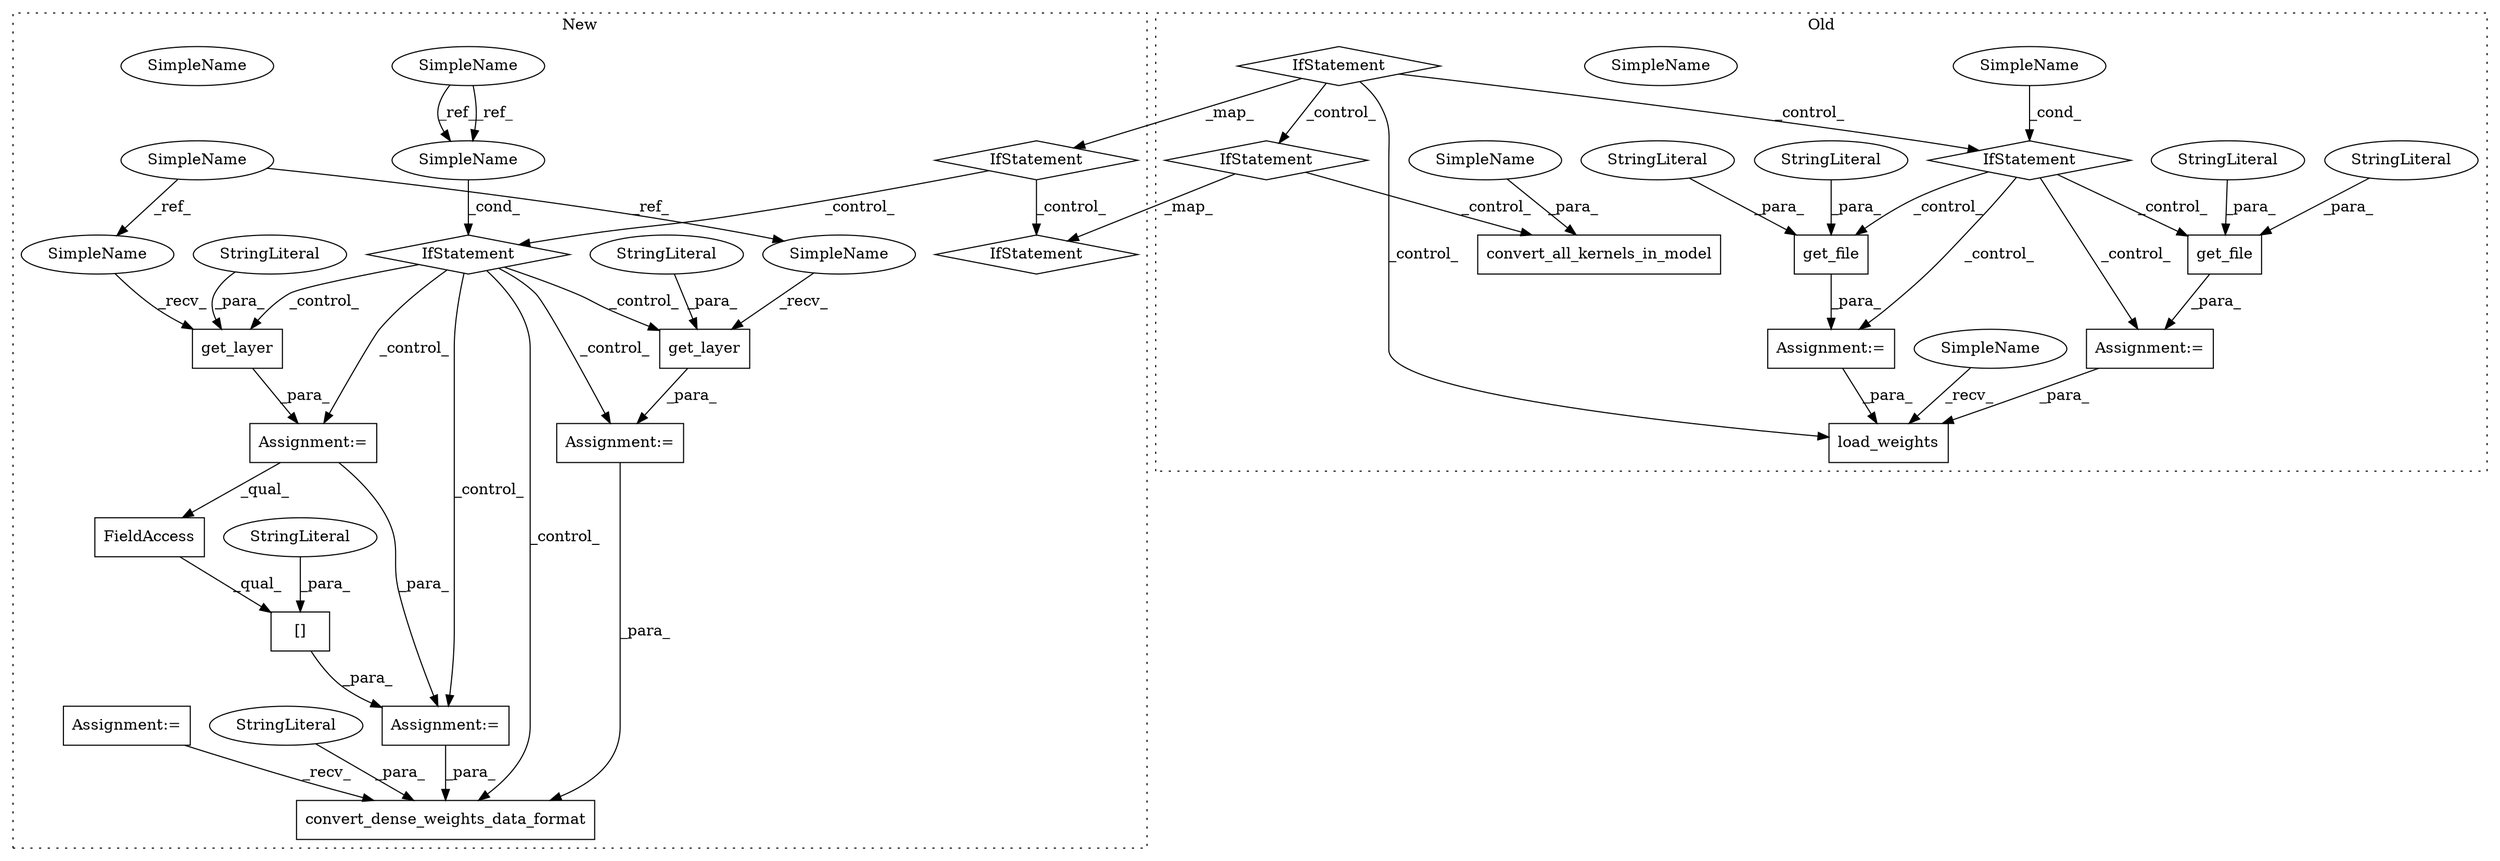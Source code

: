digraph G {
subgraph cluster0 {
1 [label="convert_all_kernels_in_model" a="32" s="6513,6547" l="29,1" shape="box"];
3 [label="IfStatement" a="25" s="5728,5779" l="4,2" shape="diamond"];
6 [label="load_weights" a="32" s="6151,6176" l="13,1" shape="box"];
7 [label="IfStatement" a="25" s="6187,6224" l="4,2" shape="diamond"];
14 [label="IfStatement" a="25" s="5791,5806" l="4,2" shape="diamond"];
16 [label="Assignment:=" a="7" s="5832" l="1" shape="box"];
17 [label="SimpleName" a="42" s="5795" l="11" shape="ellipse"];
21 [label="Assignment:=" a="7" s="5993" l="1" shape="box"];
28 [label="get_file" a="32" s="5994,6124" l="9,1" shape="box"];
29 [label="StringLiteral" a="45" s="6003" l="54" shape="ellipse"];
30 [label="StringLiteral" a="45" s="6081" l="8" shape="ellipse"];
31 [label="get_file" a="32" s="5833,5950" l="9,1" shape="box"];
32 [label="StringLiteral" a="45" s="5916" l="34" shape="ellipse"];
33 [label="StringLiteral" a="45" s="5842" l="48" shape="ellipse"];
37 [label="SimpleName" a="42" s="6145" l="5" shape="ellipse"];
38 [label="SimpleName" a="42" s="6542" l="5" shape="ellipse"];
39 [label="SimpleName" a="42" s="5795" l="11" shape="ellipse"];
label = "Old";
style="dotted";
}
subgraph cluster1 {
2 [label="IfStatement" a="25" s="6013,6028" l="4,2" shape="diamond"];
4 [label="IfStatement" a="25" s="5950,6001" l="4,2" shape="diamond"];
5 [label="convert_dense_weights_data_format" a="32" s="6201,6263" l="34,1" shape="box"];
8 [label="IfStatement" a="25" s="6284,6321" l="4,2" shape="diamond"];
9 [label="get_layer" a="32" s="6056,6076" l="10,1" shape="box"];
10 [label="[]" a="2" s="6095,6133" l="21,1" shape="box"];
11 [label="get_layer" a="32" s="6158,6176" l="10,1" shape="box"];
12 [label="FieldAccess" a="22" s="6095" l="20" shape="box"];
13 [label="SimpleName" a="42" s="5391" l="5" shape="ellipse"];
15 [label="SimpleName" a="42" s="2855" l="11" shape="ellipse"];
18 [label="SimpleName" a="42" s="6017" l="11" shape="ellipse"];
19 [label="StringLiteral" a="45" s="6116" l="17" shape="ellipse"];
20 [label="StringLiteral" a="45" s="6066" l="10" shape="ellipse"];
22 [label="StringLiteral" a="45" s="6168" l="8" shape="ellipse"];
23 [label="Assignment:=" a="7" s="6094" l="1" shape="box"];
24 [label="StringLiteral" a="45" s="6247" l="16" shape="ellipse"];
25 [label="Assignment:=" a="7" s="6049" l="1" shape="box"];
26 [label="Assignment:=" a="7" s="3129" l="11" shape="box"];
27 [label="Assignment:=" a="7" s="6151" l="1" shape="box"];
34 [label="SimpleName" a="42" s="6152" l="5" shape="ellipse"];
35 [label="SimpleName" a="42" s="6050" l="5" shape="ellipse"];
36 [label="SimpleName" a="42" s="6017" l="11" shape="ellipse"];
label = "New";
style="dotted";
}
2 -> 11 [label="_control_"];
2 -> 23 [label="_control_"];
2 -> 27 [label="_control_"];
2 -> 25 [label="_control_"];
2 -> 9 [label="_control_"];
2 -> 5 [label="_control_"];
3 -> 4 [label="_map_"];
3 -> 6 [label="_control_"];
3 -> 7 [label="_control_"];
3 -> 14 [label="_control_"];
4 -> 2 [label="_control_"];
4 -> 8 [label="_control_"];
7 -> 8 [label="_map_"];
7 -> 1 [label="_control_"];
9 -> 25 [label="_para_"];
10 -> 23 [label="_para_"];
11 -> 27 [label="_para_"];
12 -> 10 [label="_qual_"];
13 -> 35 [label="_ref_"];
13 -> 34 [label="_ref_"];
14 -> 16 [label="_control_"];
14 -> 21 [label="_control_"];
14 -> 31 [label="_control_"];
14 -> 28 [label="_control_"];
15 -> 36 [label="_ref_"];
15 -> 36 [label="_ref_"];
16 -> 6 [label="_para_"];
19 -> 10 [label="_para_"];
20 -> 9 [label="_para_"];
21 -> 6 [label="_para_"];
22 -> 11 [label="_para_"];
23 -> 5 [label="_para_"];
24 -> 5 [label="_para_"];
25 -> 23 [label="_para_"];
25 -> 12 [label="_qual_"];
26 -> 5 [label="_recv_"];
27 -> 5 [label="_para_"];
28 -> 21 [label="_para_"];
29 -> 28 [label="_para_"];
30 -> 28 [label="_para_"];
31 -> 16 [label="_para_"];
32 -> 31 [label="_para_"];
33 -> 31 [label="_para_"];
34 -> 11 [label="_recv_"];
35 -> 9 [label="_recv_"];
36 -> 2 [label="_cond_"];
37 -> 6 [label="_recv_"];
38 -> 1 [label="_para_"];
39 -> 14 [label="_cond_"];
}